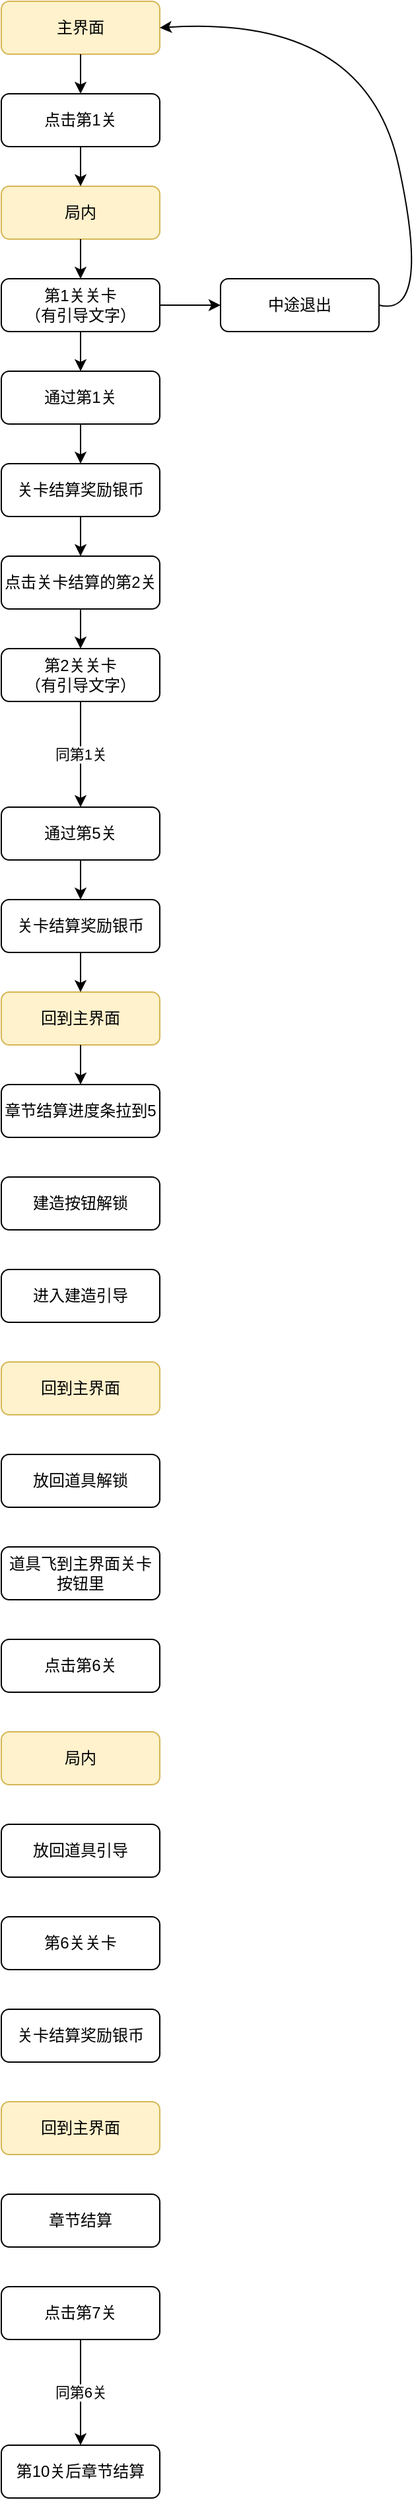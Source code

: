 <mxfile version="15.3.0" type="github">
  <diagram id="XqHBBupAEOCYfzV7xGW0" name="Page-1">
    <mxGraphModel dx="1422" dy="706" grid="1" gridSize="10" guides="1" tooltips="1" connect="1" arrows="1" fold="1" page="1" pageScale="1" pageWidth="827" pageHeight="1169" math="0" shadow="0">
      <root>
        <mxCell id="0" />
        <mxCell id="1" parent="0" />
        <mxCell id="Iehtbdi1jCsezIn86gaG-1" value="主界面" style="rounded=1;whiteSpace=wrap;html=1;fillColor=#fff2cc;strokeColor=#d6b656;" vertex="1" parent="1">
          <mxGeometry x="354" y="40" width="120" height="40" as="geometry" />
        </mxCell>
        <mxCell id="Iehtbdi1jCsezIn86gaG-2" value="局内" style="rounded=1;whiteSpace=wrap;html=1;fillColor=#fff2cc;strokeColor=#d6b656;" vertex="1" parent="1">
          <mxGeometry x="354" y="180" width="120" height="40" as="geometry" />
        </mxCell>
        <mxCell id="Iehtbdi1jCsezIn86gaG-3" value="点击第1关" style="rounded=1;whiteSpace=wrap;html=1;" vertex="1" parent="1">
          <mxGeometry x="354" y="110" width="120" height="40" as="geometry" />
        </mxCell>
        <mxCell id="Iehtbdi1jCsezIn86gaG-4" value="第1关关卡&lt;br&gt;（有引导文字）" style="rounded=1;whiteSpace=wrap;html=1;" vertex="1" parent="1">
          <mxGeometry x="354" y="250" width="120" height="40" as="geometry" />
        </mxCell>
        <mxCell id="Iehtbdi1jCsezIn86gaG-5" value="通过第1关" style="rounded=1;whiteSpace=wrap;html=1;" vertex="1" parent="1">
          <mxGeometry x="354" y="320" width="120" height="40" as="geometry" />
        </mxCell>
        <mxCell id="Iehtbdi1jCsezIn86gaG-6" value="关卡结算奖励银币" style="rounded=1;whiteSpace=wrap;html=1;" vertex="1" parent="1">
          <mxGeometry x="354" y="390" width="120" height="40" as="geometry" />
        </mxCell>
        <mxCell id="Iehtbdi1jCsezIn86gaG-7" value="点击关卡结算的第2关" style="rounded=1;whiteSpace=wrap;html=1;" vertex="1" parent="1">
          <mxGeometry x="354" y="460" width="120" height="40" as="geometry" />
        </mxCell>
        <mxCell id="Iehtbdi1jCsezIn86gaG-8" value="第2关关卡&lt;br&gt;（有引导文字）" style="rounded=1;whiteSpace=wrap;html=1;" vertex="1" parent="1">
          <mxGeometry x="354" y="530" width="120" height="40" as="geometry" />
        </mxCell>
        <mxCell id="Iehtbdi1jCsezIn86gaG-15" value="" style="endArrow=classic;html=1;entryX=0.5;entryY=0;entryDx=0;entryDy=0;exitX=0.5;exitY=1;exitDx=0;exitDy=0;" edge="1" parent="1" source="Iehtbdi1jCsezIn86gaG-3" target="Iehtbdi1jCsezIn86gaG-2">
          <mxGeometry width="50" height="50" relative="1" as="geometry">
            <mxPoint x="410" y="170" as="sourcePoint" />
            <mxPoint x="424" y="120" as="targetPoint" />
          </mxGeometry>
        </mxCell>
        <mxCell id="Iehtbdi1jCsezIn86gaG-16" value="" style="endArrow=classic;html=1;exitX=0.5;exitY=1;exitDx=0;exitDy=0;entryX=0.5;entryY=0;entryDx=0;entryDy=0;" edge="1" parent="1" source="Iehtbdi1jCsezIn86gaG-2" target="Iehtbdi1jCsezIn86gaG-4">
          <mxGeometry width="50" height="50" relative="1" as="geometry">
            <mxPoint x="434" y="100" as="sourcePoint" />
            <mxPoint x="434" y="130" as="targetPoint" />
          </mxGeometry>
        </mxCell>
        <mxCell id="Iehtbdi1jCsezIn86gaG-17" value="" style="endArrow=classic;html=1;exitX=0.5;exitY=1;exitDx=0;exitDy=0;entryX=0.5;entryY=0;entryDx=0;entryDy=0;" edge="1" parent="1" source="Iehtbdi1jCsezIn86gaG-4" target="Iehtbdi1jCsezIn86gaG-5">
          <mxGeometry width="50" height="50" relative="1" as="geometry">
            <mxPoint x="444" y="110" as="sourcePoint" />
            <mxPoint x="444" y="140" as="targetPoint" />
          </mxGeometry>
        </mxCell>
        <mxCell id="Iehtbdi1jCsezIn86gaG-18" value="" style="endArrow=classic;html=1;exitX=0.5;exitY=1;exitDx=0;exitDy=0;entryX=0.5;entryY=0;entryDx=0;entryDy=0;" edge="1" parent="1" source="Iehtbdi1jCsezIn86gaG-5" target="Iehtbdi1jCsezIn86gaG-6">
          <mxGeometry width="50" height="50" relative="1" as="geometry">
            <mxPoint x="454" y="120" as="sourcePoint" />
            <mxPoint x="454" y="150" as="targetPoint" />
          </mxGeometry>
        </mxCell>
        <mxCell id="Iehtbdi1jCsezIn86gaG-19" value="" style="endArrow=classic;html=1;exitX=0.5;exitY=1;exitDx=0;exitDy=0;entryX=0.5;entryY=0;entryDx=0;entryDy=0;" edge="1" parent="1" source="Iehtbdi1jCsezIn86gaG-6" target="Iehtbdi1jCsezIn86gaG-7">
          <mxGeometry width="50" height="50" relative="1" as="geometry">
            <mxPoint x="464" y="130" as="sourcePoint" />
            <mxPoint x="464" y="160" as="targetPoint" />
          </mxGeometry>
        </mxCell>
        <mxCell id="Iehtbdi1jCsezIn86gaG-20" value="" style="endArrow=classic;html=1;exitX=0.5;exitY=1;exitDx=0;exitDy=0;entryX=0.5;entryY=0;entryDx=0;entryDy=0;" edge="1" parent="1" source="Iehtbdi1jCsezIn86gaG-7" target="Iehtbdi1jCsezIn86gaG-8">
          <mxGeometry width="50" height="50" relative="1" as="geometry">
            <mxPoint x="474" y="140" as="sourcePoint" />
            <mxPoint x="474" y="170" as="targetPoint" />
          </mxGeometry>
        </mxCell>
        <mxCell id="Iehtbdi1jCsezIn86gaG-23" value="" style="endArrow=classic;html=1;exitX=0.5;exitY=1;exitDx=0;exitDy=0;" edge="1" parent="1" source="Iehtbdi1jCsezIn86gaG-8">
          <mxGeometry relative="1" as="geometry">
            <mxPoint x="360" y="450" as="sourcePoint" />
            <mxPoint x="414" y="650" as="targetPoint" />
          </mxGeometry>
        </mxCell>
        <mxCell id="Iehtbdi1jCsezIn86gaG-24" value="同第1关" style="edgeLabel;resizable=0;html=1;align=center;verticalAlign=middle;" connectable="0" vertex="1" parent="Iehtbdi1jCsezIn86gaG-23">
          <mxGeometry relative="1" as="geometry" />
        </mxCell>
        <mxCell id="Iehtbdi1jCsezIn86gaG-25" value="通过第5关" style="rounded=1;whiteSpace=wrap;html=1;" vertex="1" parent="1">
          <mxGeometry x="354" y="650" width="120" height="40" as="geometry" />
        </mxCell>
        <mxCell id="Iehtbdi1jCsezIn86gaG-26" value="中途退出" style="rounded=1;whiteSpace=wrap;html=1;" vertex="1" parent="1">
          <mxGeometry x="520" y="250" width="120" height="40" as="geometry" />
        </mxCell>
        <mxCell id="Iehtbdi1jCsezIn86gaG-28" value="" style="endArrow=classic;html=1;exitX=1;exitY=0.5;exitDx=0;exitDy=0;entryX=0;entryY=0.5;entryDx=0;entryDy=0;" edge="1" parent="1" source="Iehtbdi1jCsezIn86gaG-4" target="Iehtbdi1jCsezIn86gaG-26">
          <mxGeometry width="50" height="50" relative="1" as="geometry">
            <mxPoint x="424" y="370" as="sourcePoint" />
            <mxPoint x="424" y="400" as="targetPoint" />
          </mxGeometry>
        </mxCell>
        <mxCell id="Iehtbdi1jCsezIn86gaG-29" value="" style="curved=1;endArrow=classic;html=1;exitX=1;exitY=0.5;exitDx=0;exitDy=0;entryX=1;entryY=0.5;entryDx=0;entryDy=0;" edge="1" parent="1" source="Iehtbdi1jCsezIn86gaG-26" target="Iehtbdi1jCsezIn86gaG-1">
          <mxGeometry width="50" height="50" relative="1" as="geometry">
            <mxPoint x="390" y="280" as="sourcePoint" />
            <mxPoint x="440" y="230" as="targetPoint" />
            <Array as="points">
              <mxPoint x="680" y="280" />
              <mxPoint x="630" y="50" />
            </Array>
          </mxGeometry>
        </mxCell>
        <mxCell id="Iehtbdi1jCsezIn86gaG-30" value="" style="endArrow=classic;html=1;exitX=0.5;exitY=1;exitDx=0;exitDy=0;" edge="1" parent="1" source="Iehtbdi1jCsezIn86gaG-1">
          <mxGeometry width="50" height="50" relative="1" as="geometry">
            <mxPoint x="424" y="160" as="sourcePoint" />
            <mxPoint x="414" y="110" as="targetPoint" />
          </mxGeometry>
        </mxCell>
        <mxCell id="Iehtbdi1jCsezIn86gaG-31" value="关卡结算奖励银币" style="rounded=1;whiteSpace=wrap;html=1;" vertex="1" parent="1">
          <mxGeometry x="354" y="720" width="120" height="40" as="geometry" />
        </mxCell>
        <mxCell id="Iehtbdi1jCsezIn86gaG-32" value="回到主界面" style="rounded=1;whiteSpace=wrap;html=1;fillColor=#fff2cc;strokeColor=#d6b656;" vertex="1" parent="1">
          <mxGeometry x="354" y="790" width="120" height="40" as="geometry" />
        </mxCell>
        <mxCell id="Iehtbdi1jCsezIn86gaG-33" value="章节结算进度条拉到5" style="rounded=1;whiteSpace=wrap;html=1;" vertex="1" parent="1">
          <mxGeometry x="354" y="860" width="120" height="40" as="geometry" />
        </mxCell>
        <mxCell id="Iehtbdi1jCsezIn86gaG-34" value="" style="endArrow=classic;html=1;entryX=0.5;entryY=0;entryDx=0;entryDy=0;" edge="1" parent="1" target="Iehtbdi1jCsezIn86gaG-31">
          <mxGeometry width="50" height="50" relative="1" as="geometry">
            <mxPoint x="414" y="690" as="sourcePoint" />
            <mxPoint x="424" y="540" as="targetPoint" />
            <Array as="points" />
          </mxGeometry>
        </mxCell>
        <mxCell id="Iehtbdi1jCsezIn86gaG-35" value="" style="endArrow=classic;html=1;exitX=0.5;exitY=1;exitDx=0;exitDy=0;" edge="1" parent="1" source="Iehtbdi1jCsezIn86gaG-31" target="Iehtbdi1jCsezIn86gaG-32">
          <mxGeometry width="50" height="50" relative="1" as="geometry">
            <mxPoint x="434" y="520" as="sourcePoint" />
            <mxPoint x="434" y="550" as="targetPoint" />
          </mxGeometry>
        </mxCell>
        <mxCell id="Iehtbdi1jCsezIn86gaG-36" value="" style="endArrow=classic;html=1;exitX=0.5;exitY=1;exitDx=0;exitDy=0;entryX=0.5;entryY=0;entryDx=0;entryDy=0;" edge="1" parent="1" source="Iehtbdi1jCsezIn86gaG-32" target="Iehtbdi1jCsezIn86gaG-33">
          <mxGeometry width="50" height="50" relative="1" as="geometry">
            <mxPoint x="444" y="530" as="sourcePoint" />
            <mxPoint x="444" y="560" as="targetPoint" />
          </mxGeometry>
        </mxCell>
        <mxCell id="Iehtbdi1jCsezIn86gaG-37" value="建造按钮解锁" style="rounded=1;whiteSpace=wrap;html=1;" vertex="1" parent="1">
          <mxGeometry x="354" y="930" width="120" height="40" as="geometry" />
        </mxCell>
        <mxCell id="Iehtbdi1jCsezIn86gaG-38" value="进入建造引导" style="rounded=1;whiteSpace=wrap;html=1;" vertex="1" parent="1">
          <mxGeometry x="354" y="1000" width="120" height="40" as="geometry" />
        </mxCell>
        <mxCell id="Iehtbdi1jCsezIn86gaG-39" value="回到主界面" style="rounded=1;whiteSpace=wrap;html=1;fillColor=#fff2cc;strokeColor=#d6b656;" vertex="1" parent="1">
          <mxGeometry x="354" y="1070" width="120" height="40" as="geometry" />
        </mxCell>
        <mxCell id="Iehtbdi1jCsezIn86gaG-41" value="放回道具解锁" style="rounded=1;whiteSpace=wrap;html=1;" vertex="1" parent="1">
          <mxGeometry x="354" y="1140" width="120" height="40" as="geometry" />
        </mxCell>
        <mxCell id="Iehtbdi1jCsezIn86gaG-43" value="点击第6关" style="rounded=1;whiteSpace=wrap;html=1;" vertex="1" parent="1">
          <mxGeometry x="354" y="1280" width="120" height="40" as="geometry" />
        </mxCell>
        <mxCell id="Iehtbdi1jCsezIn86gaG-45" value="局内" style="rounded=1;whiteSpace=wrap;html=1;fillColor=#fff2cc;strokeColor=#d6b656;" vertex="1" parent="1">
          <mxGeometry x="354" y="1350" width="120" height="40" as="geometry" />
        </mxCell>
        <mxCell id="Iehtbdi1jCsezIn86gaG-46" value="道具飞到主界面关卡按钮里" style="rounded=1;whiteSpace=wrap;html=1;" vertex="1" parent="1">
          <mxGeometry x="354" y="1210" width="120" height="40" as="geometry" />
        </mxCell>
        <mxCell id="Iehtbdi1jCsezIn86gaG-47" value="放回道具引导" style="rounded=1;whiteSpace=wrap;html=1;" vertex="1" parent="1">
          <mxGeometry x="354" y="1420" width="120" height="40" as="geometry" />
        </mxCell>
        <mxCell id="Iehtbdi1jCsezIn86gaG-48" value="第6关关卡" style="rounded=1;whiteSpace=wrap;html=1;" vertex="1" parent="1">
          <mxGeometry x="354" y="1490" width="120" height="40" as="geometry" />
        </mxCell>
        <mxCell id="Iehtbdi1jCsezIn86gaG-49" value="关卡结算奖励银币" style="rounded=1;whiteSpace=wrap;html=1;" vertex="1" parent="1">
          <mxGeometry x="354" y="1560" width="120" height="40" as="geometry" />
        </mxCell>
        <mxCell id="Iehtbdi1jCsezIn86gaG-50" value="回到主界面" style="rounded=1;whiteSpace=wrap;html=1;fillColor=#fff2cc;strokeColor=#d6b656;" vertex="1" parent="1">
          <mxGeometry x="354" y="1630" width="120" height="40" as="geometry" />
        </mxCell>
        <mxCell id="Iehtbdi1jCsezIn86gaG-51" value="章节结算" style="rounded=1;whiteSpace=wrap;html=1;" vertex="1" parent="1">
          <mxGeometry x="354" y="1700" width="120" height="40" as="geometry" />
        </mxCell>
        <mxCell id="Iehtbdi1jCsezIn86gaG-52" value="点击第7关" style="rounded=1;whiteSpace=wrap;html=1;" vertex="1" parent="1">
          <mxGeometry x="354" y="1770" width="120" height="40" as="geometry" />
        </mxCell>
        <mxCell id="Iehtbdi1jCsezIn86gaG-53" value="" style="endArrow=classic;html=1;exitX=0.5;exitY=1;exitDx=0;exitDy=0;" edge="1" parent="1" source="Iehtbdi1jCsezIn86gaG-52">
          <mxGeometry relative="1" as="geometry">
            <mxPoint x="424" y="580" as="sourcePoint" />
            <mxPoint x="414" y="1890" as="targetPoint" />
          </mxGeometry>
        </mxCell>
        <mxCell id="Iehtbdi1jCsezIn86gaG-54" value="同第6关" style="edgeLabel;resizable=0;html=1;align=center;verticalAlign=middle;" connectable="0" vertex="1" parent="Iehtbdi1jCsezIn86gaG-53">
          <mxGeometry relative="1" as="geometry" />
        </mxCell>
        <mxCell id="Iehtbdi1jCsezIn86gaG-55" value="第10关后章节结算" style="rounded=1;whiteSpace=wrap;html=1;" vertex="1" parent="1">
          <mxGeometry x="354" y="1890" width="120" height="40" as="geometry" />
        </mxCell>
      </root>
    </mxGraphModel>
  </diagram>
</mxfile>
